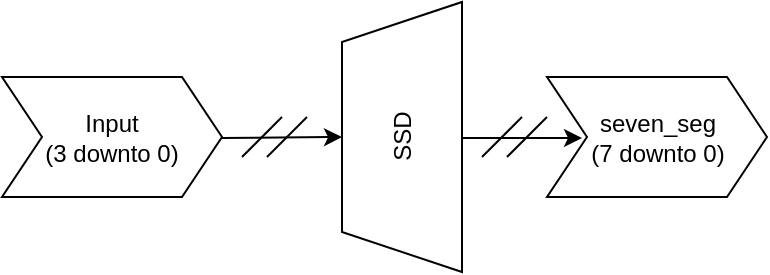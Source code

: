 <mxfile version="21.6.8" type="github">
  <diagram name="Page-1" id="c9QKKf6pS3hGGxS4O7QB">
    <mxGraphModel dx="1050" dy="523" grid="1" gridSize="10" guides="1" tooltips="1" connect="1" arrows="1" fold="1" page="1" pageScale="1" pageWidth="827" pageHeight="1169" math="0" shadow="0">
      <root>
        <mxCell id="0" />
        <mxCell id="1" parent="0" />
        <mxCell id="PltWWp-pzZri16Dl3lJi-1" value="SSD" style="shape=trapezoid;perimeter=trapezoidPerimeter;whiteSpace=wrap;html=1;fixedSize=1;rotation=-90;" vertex="1" parent="1">
          <mxGeometry x="342.5" y="232.5" width="135" height="60" as="geometry" />
        </mxCell>
        <mxCell id="PltWWp-pzZri16Dl3lJi-5" value="" style="group" vertex="1" connectable="0" parent="1">
          <mxGeometry x="320" y="252.5" width="42.5" height="20" as="geometry" />
        </mxCell>
        <mxCell id="PltWWp-pzZri16Dl3lJi-2" value="" style="endArrow=classic;html=1;rounded=0;entryX=0.5;entryY=0;entryDx=0;entryDy=0;" edge="1" parent="PltWWp-pzZri16Dl3lJi-5" target="PltWWp-pzZri16Dl3lJi-1">
          <mxGeometry width="50" height="50" relative="1" as="geometry">
            <mxPoint y="10.5" as="sourcePoint" />
            <mxPoint x="120" y="-2.5" as="targetPoint" />
          </mxGeometry>
        </mxCell>
        <mxCell id="PltWWp-pzZri16Dl3lJi-3" value="" style="endArrow=none;html=1;rounded=0;" edge="1" parent="PltWWp-pzZri16Dl3lJi-5">
          <mxGeometry width="50" height="50" relative="1" as="geometry">
            <mxPoint x="10" y="20" as="sourcePoint" />
            <mxPoint x="30" as="targetPoint" />
          </mxGeometry>
        </mxCell>
        <mxCell id="PltWWp-pzZri16Dl3lJi-4" value="" style="endArrow=none;html=1;rounded=0;" edge="1" parent="PltWWp-pzZri16Dl3lJi-5">
          <mxGeometry width="50" height="50" relative="1" as="geometry">
            <mxPoint x="22.5" y="20" as="sourcePoint" />
            <mxPoint x="42.5" as="targetPoint" />
          </mxGeometry>
        </mxCell>
        <mxCell id="PltWWp-pzZri16Dl3lJi-10" value="" style="group" vertex="1" connectable="0" parent="1">
          <mxGeometry x="440" y="252.5" width="42.5" height="20" as="geometry" />
        </mxCell>
        <mxCell id="PltWWp-pzZri16Dl3lJi-11" value="" style="endArrow=classic;html=1;rounded=0;" edge="1" parent="PltWWp-pzZri16Dl3lJi-10">
          <mxGeometry width="50" height="50" relative="1" as="geometry">
            <mxPoint y="10.5" as="sourcePoint" />
            <mxPoint x="60" y="10.5" as="targetPoint" />
          </mxGeometry>
        </mxCell>
        <mxCell id="PltWWp-pzZri16Dl3lJi-12" value="" style="endArrow=none;html=1;rounded=0;" edge="1" parent="PltWWp-pzZri16Dl3lJi-10">
          <mxGeometry width="50" height="50" relative="1" as="geometry">
            <mxPoint x="10" y="20" as="sourcePoint" />
            <mxPoint x="30" as="targetPoint" />
          </mxGeometry>
        </mxCell>
        <mxCell id="PltWWp-pzZri16Dl3lJi-13" value="" style="endArrow=none;html=1;rounded=0;" edge="1" parent="PltWWp-pzZri16Dl3lJi-10">
          <mxGeometry width="50" height="50" relative="1" as="geometry">
            <mxPoint x="22.5" y="20" as="sourcePoint" />
            <mxPoint x="42.5" as="targetPoint" />
          </mxGeometry>
        </mxCell>
        <mxCell id="PltWWp-pzZri16Dl3lJi-17" value="Input &lt;br&gt;(3 downto 0)" style="shape=step;perimeter=stepPerimeter;whiteSpace=wrap;html=1;fixedSize=1;" vertex="1" parent="1">
          <mxGeometry x="210" y="232.5" width="110" height="60" as="geometry" />
        </mxCell>
        <mxCell id="PltWWp-pzZri16Dl3lJi-18" value="seven_seg&lt;br&gt;(7 downto 0)" style="shape=step;perimeter=stepPerimeter;whiteSpace=wrap;html=1;fixedSize=1;" vertex="1" parent="1">
          <mxGeometry x="482.5" y="232.5" width="110" height="60" as="geometry" />
        </mxCell>
      </root>
    </mxGraphModel>
  </diagram>
</mxfile>
